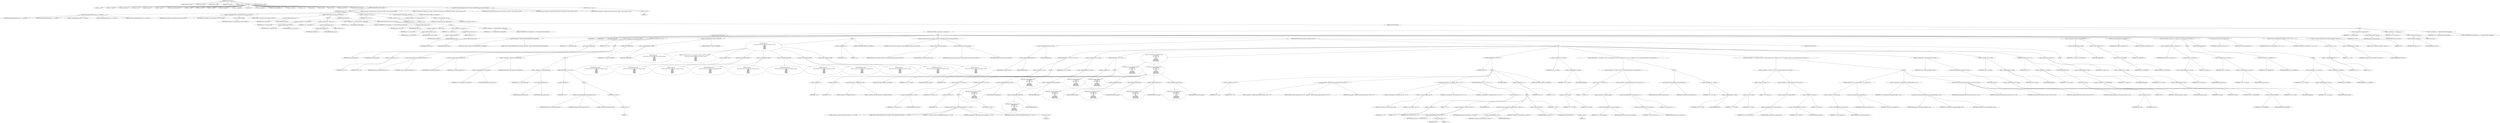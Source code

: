 digraph hostapd_notif_assoc {  
"1000123" [label = "(METHOD,hostapd_notif_assoc)" ]
"1000124" [label = "(PARAM,hostapd_data *hapd)" ]
"1000125" [label = "(PARAM,const u8 *addr)" ]
"1000126" [label = "(PARAM,const u8 *req_ies)" ]
"1000127" [label = "(PARAM,size_t req_ies_len)" ]
"1000128" [label = "(PARAM,int reassoc)" ]
"1000129" [label = "(BLOCK,,)" ]
"1000130" [label = "(LOCAL,v10: __int64)" ]
"1000131" [label = "(LOCAL,v11: const u8 *)" ]
"1000132" [label = "(LOCAL,v12: const char *)" ]
"1000133" [label = "(LOCAL,v13: size_t)" ]
"1000134" [label = "(LOCAL,v14: sta_info *)" ]
"1000135" [label = "(LOCAL,v15: sta_info *)" ]
"1000136" [label = "(LOCAL,v16: wpa_state_machine *)" ]
"1000137" [label = "(LOCAL,v17: __int64)" ]
"1000138" [label = "(LOCAL,v18: __int64)" ]
"1000139" [label = "(LOCAL,v19: __int64)" ]
"1000140" [label = "(LOCAL,v20: unsigned int)" ]
"1000141" [label = "(LOCAL,v21: unsigned int)" ]
"1000142" [label = "(LOCAL,v22: int)" ]
"1000143" [label = "(LOCAL,v23: unsigned int)" ]
"1000144" [label = "(LOCAL,v24: wpa_state_machine *)" ]
"1000145" [label = "(LOCAL,v25: wpa_event)" ]
"1000146" [label = "(LOCAL,v27: u32)" ]
"1000147" [label = "(LOCAL,v28: int)" ]
"1000148" [label = "(LOCAL,v29: u32)" ]
"1000149" [label = "(LOCAL,v30: u8 *)" ]
"1000150" [label = "(LOCAL,eid: u8 [ 1064 ])" ]
"1000151" [label = "(LOCAL,elems: ieee802_11_elems)" ]
"1000152" [label = "(CONTROL_STRUCTURE,if ( addr ),if ( addr ))" ]
"1000153" [label = "(IDENTIFIER,addr,if ( addr ))" ]
"1000154" [label = "(BLOCK,,)" ]
"1000155" [label = "(hostapd_logger,hostapd_logger(hapd, addr, 1u, 2, \"associated\"))" ]
"1000156" [label = "(IDENTIFIER,hapd,hostapd_logger(hapd, addr, 1u, 2, \"associated\"))" ]
"1000157" [label = "(IDENTIFIER,addr,hostapd_logger(hapd, addr, 1u, 2, \"associated\"))" ]
"1000158" [label = "(LITERAL,1u,hostapd_logger(hapd, addr, 1u, 2, \"associated\"))" ]
"1000159" [label = "(LITERAL,2,hostapd_logger(hapd, addr, 1u, 2, \"associated\"))" ]
"1000160" [label = "(LITERAL,\"associated\",hostapd_logger(hapd, addr, 1u, 2, \"associated\"))" ]
"1000161" [label = "(ieee802_11_parse_elems,ieee802_11_parse_elems(req_ies, req_ies_len, &elems, 0))" ]
"1000162" [label = "(IDENTIFIER,req_ies,ieee802_11_parse_elems(req_ies, req_ies_len, &elems, 0))" ]
"1000163" [label = "(IDENTIFIER,req_ies_len,ieee802_11_parse_elems(req_ies, req_ies_len, &elems, 0))" ]
"1000164" [label = "(<operator>.addressOf,&elems)" ]
"1000165" [label = "(IDENTIFIER,elems,ieee802_11_parse_elems(req_ies, req_ies_len, &elems, 0))" ]
"1000166" [label = "(LITERAL,0,ieee802_11_parse_elems(req_ies, req_ies_len, &elems, 0))" ]
"1000167" [label = "(CONTROL_STRUCTURE,if ( elems.wps_ie ),if ( elems.wps_ie ))" ]
"1000168" [label = "(<operator>.fieldAccess,elems.wps_ie)" ]
"1000169" [label = "(IDENTIFIER,elems,if ( elems.wps_ie ))" ]
"1000170" [label = "(FIELD_IDENTIFIER,wps_ie,wps_ie)" ]
"1000171" [label = "(BLOCK,,)" ]
"1000172" [label = "(<operator>.assignment,v10 = elems.wps_ie_len)" ]
"1000173" [label = "(IDENTIFIER,v10,v10 = elems.wps_ie_len)" ]
"1000174" [label = "(<operator>.fieldAccess,elems.wps_ie_len)" ]
"1000175" [label = "(IDENTIFIER,elems,v10 = elems.wps_ie_len)" ]
"1000176" [label = "(FIELD_IDENTIFIER,wps_ie_len,wps_ie_len)" ]
"1000177" [label = "(<operator>.assignment,v11 = elems.wps_ie - 2)" ]
"1000178" [label = "(IDENTIFIER,v11,v11 = elems.wps_ie - 2)" ]
"1000179" [label = "(<operator>.subtraction,elems.wps_ie - 2)" ]
"1000180" [label = "(<operator>.fieldAccess,elems.wps_ie)" ]
"1000181" [label = "(IDENTIFIER,elems,elems.wps_ie - 2)" ]
"1000182" [label = "(FIELD_IDENTIFIER,wps_ie,wps_ie)" ]
"1000183" [label = "(LITERAL,2,elems.wps_ie - 2)" ]
"1000184" [label = "(<operator>.assignment,v12 = \"STA included WPS IE in (Re)AssocReq\")" ]
"1000185" [label = "(IDENTIFIER,v12,v12 = \"STA included WPS IE in (Re)AssocReq\")" ]
"1000186" [label = "(LITERAL,\"STA included WPS IE in (Re)AssocReq\",v12 = \"STA included WPS IE in (Re)AssocReq\")" ]
"1000187" [label = "(CONTROL_STRUCTURE,else,else)" ]
"1000188" [label = "(CONTROL_STRUCTURE,if ( elems.rsn_ie ),if ( elems.rsn_ie ))" ]
"1000189" [label = "(<operator>.fieldAccess,elems.rsn_ie)" ]
"1000190" [label = "(IDENTIFIER,elems,if ( elems.rsn_ie ))" ]
"1000191" [label = "(FIELD_IDENTIFIER,rsn_ie,rsn_ie)" ]
"1000192" [label = "(BLOCK,,)" ]
"1000193" [label = "(<operator>.assignment,v10 = elems.rsn_ie_len)" ]
"1000194" [label = "(IDENTIFIER,v10,v10 = elems.rsn_ie_len)" ]
"1000195" [label = "(<operator>.fieldAccess,elems.rsn_ie_len)" ]
"1000196" [label = "(IDENTIFIER,elems,v10 = elems.rsn_ie_len)" ]
"1000197" [label = "(FIELD_IDENTIFIER,rsn_ie_len,rsn_ie_len)" ]
"1000198" [label = "(<operator>.assignment,v11 = elems.rsn_ie - 2)" ]
"1000199" [label = "(IDENTIFIER,v11,v11 = elems.rsn_ie - 2)" ]
"1000200" [label = "(<operator>.subtraction,elems.rsn_ie - 2)" ]
"1000201" [label = "(<operator>.fieldAccess,elems.rsn_ie)" ]
"1000202" [label = "(IDENTIFIER,elems,elems.rsn_ie - 2)" ]
"1000203" [label = "(FIELD_IDENTIFIER,rsn_ie,rsn_ie)" ]
"1000204" [label = "(LITERAL,2,elems.rsn_ie - 2)" ]
"1000205" [label = "(<operator>.assignment,v12 = \"STA included RSN IE in (Re)AssocReq\")" ]
"1000206" [label = "(IDENTIFIER,v12,v12 = \"STA included RSN IE in (Re)AssocReq\")" ]
"1000207" [label = "(LITERAL,\"STA included RSN IE in (Re)AssocReq\",v12 = \"STA included RSN IE in (Re)AssocReq\")" ]
"1000208" [label = "(CONTROL_STRUCTURE,else,else)" ]
"1000209" [label = "(BLOCK,,)" ]
"1000210" [label = "(CONTROL_STRUCTURE,if ( !elems.wpa_ie ),if ( !elems.wpa_ie ))" ]
"1000211" [label = "(<operator>.logicalNot,!elems.wpa_ie)" ]
"1000212" [label = "(<operator>.fieldAccess,elems.wpa_ie)" ]
"1000213" [label = "(IDENTIFIER,elems,!elems.wpa_ie)" ]
"1000214" [label = "(FIELD_IDENTIFIER,wpa_ie,wpa_ie)" ]
"1000215" [label = "(BLOCK,,)" ]
"1000216" [label = "(wpa_printf,wpa_printf(2, \"STA did not include WPS/RSN/WPA IE in (Re)AssocReq\"))" ]
"1000217" [label = "(LITERAL,2,wpa_printf(2, \"STA did not include WPS/RSN/WPA IE in (Re)AssocReq\"))" ]
"1000218" [label = "(LITERAL,\"STA did not include WPS/RSN/WPA IE in (Re)AssocReq\",wpa_printf(2, \"STA did not include WPS/RSN/WPA IE in (Re)AssocReq\"))" ]
"1000219" [label = "(IDENTIFIER,L,)" ]
"1000220" [label = "(IDENTIFIER,L,)" ]
"1000221" [label = "(JUMP_TARGET,LABEL_10)" ]
"1000222" [label = "(<operator>.assignment,v14 = ap_get_sta(hapd, addr))" ]
"1000223" [label = "(IDENTIFIER,v14,v14 = ap_get_sta(hapd, addr))" ]
"1000224" [label = "(ap_get_sta,ap_get_sta(hapd, addr))" ]
"1000225" [label = "(IDENTIFIER,hapd,ap_get_sta(hapd, addr))" ]
"1000226" [label = "(IDENTIFIER,addr,ap_get_sta(hapd, addr))" ]
"1000227" [label = "(CONTROL_STRUCTURE,if ( v14 ),if ( v14 ))" ]
"1000228" [label = "(IDENTIFIER,v14,if ( v14 ))" ]
"1000229" [label = "(BLOCK,,)" ]
"1000230" [label = "(<operator>.assignment,v15 = v14)" ]
"1000231" [label = "(IDENTIFIER,v15,v15 = v14)" ]
"1000232" [label = "(IDENTIFIER,v14,v15 = v14)" ]
"1000233" [label = "(ap_sta_no_session_timeout,ap_sta_no_session_timeout(hapd, v14))" ]
"1000234" [label = "(IDENTIFIER,hapd,ap_sta_no_session_timeout(hapd, v14))" ]
"1000235" [label = "(IDENTIFIER,v14,ap_sta_no_session_timeout(hapd, v14))" ]
"1000236" [label = "(accounting_sta_stop,accounting_sta_stop(hapd, v15))" ]
"1000237" [label = "(IDENTIFIER,hapd,accounting_sta_stop(hapd, v15))" ]
"1000238" [label = "(IDENTIFIER,v15,accounting_sta_stop(hapd, v15))" ]
"1000239" [label = "(<operator>.assignment,v15->timeout_next = STA_NULLFUNC)" ]
"1000240" [label = "(<operator>.indirectFieldAccess,v15->timeout_next)" ]
"1000241" [label = "(IDENTIFIER,v15,v15->timeout_next = STA_NULLFUNC)" ]
"1000242" [label = "(FIELD_IDENTIFIER,timeout_next,timeout_next)" ]
"1000243" [label = "(IDENTIFIER,STA_NULLFUNC,v15->timeout_next = STA_NULLFUNC)" ]
"1000244" [label = "(CONTROL_STRUCTURE,else,else)" ]
"1000245" [label = "(BLOCK,,)" ]
"1000246" [label = "(<operator>.assignment,v15 = ap_sta_add(hapd, addr))" ]
"1000247" [label = "(IDENTIFIER,v15,v15 = ap_sta_add(hapd, addr))" ]
"1000248" [label = "(ap_sta_add,ap_sta_add(hapd, addr))" ]
"1000249" [label = "(IDENTIFIER,hapd,ap_sta_add(hapd, addr))" ]
"1000250" [label = "(IDENTIFIER,addr,ap_sta_add(hapd, addr))" ]
"1000251" [label = "(CONTROL_STRUCTURE,if ( !v15 ),if ( !v15 ))" ]
"1000252" [label = "(<operator>.logicalNot,!v15)" ]
"1000253" [label = "(IDENTIFIER,v15,!v15)" ]
"1000254" [label = "(BLOCK,,)" ]
"1000255" [label = "(hostapd_drv_sta_disassoc,hostapd_drv_sta_disassoc(hapd, addr, 5))" ]
"1000256" [label = "(IDENTIFIER,hapd,hostapd_drv_sta_disassoc(hapd, addr, 5))" ]
"1000257" [label = "(IDENTIFIER,addr,hostapd_drv_sta_disassoc(hapd, addr, 5))" ]
"1000258" [label = "(LITERAL,5,hostapd_drv_sta_disassoc(hapd, addr, 5))" ]
"1000259" [label = "(RETURN,return -1;,return -1;)" ]
"1000260" [label = "(<operator>.minus,-1)" ]
"1000261" [label = "(LITERAL,1,-1)" ]
"1000262" [label = "(<operators>.assignmentAnd,v15->flags &= 0xFFFECFFF)" ]
"1000263" [label = "(<operator>.indirectFieldAccess,v15->flags)" ]
"1000264" [label = "(IDENTIFIER,v15,v15->flags &= 0xFFFECFFF)" ]
"1000265" [label = "(FIELD_IDENTIFIER,flags,flags)" ]
"1000266" [label = "(LITERAL,0xFFFECFFF,v15->flags &= 0xFFFECFFF)" ]
"1000267" [label = "(BLOCK,,)" ]
"1000268" [label = "(wpa_printf,wpa_printf(\n            3,\n            \"STA %02x:%02x:%02x:%02x:%02x:%02x not allowed to connect\",\n            *addr,\n            addr[1],\n            addr[2],\n            addr[3],\n            addr[4],\n            addr[5]))" ]
"1000269" [label = "(LITERAL,3,wpa_printf(\n            3,\n            \"STA %02x:%02x:%02x:%02x:%02x:%02x not allowed to connect\",\n            *addr,\n            addr[1],\n            addr[2],\n            addr[3],\n            addr[4],\n            addr[5]))" ]
"1000270" [label = "(LITERAL,\"STA %02x:%02x:%02x:%02x:%02x:%02x not allowed to connect\",wpa_printf(\n            3,\n            \"STA %02x:%02x:%02x:%02x:%02x:%02x not allowed to connect\",\n            *addr,\n            addr[1],\n            addr[2],\n            addr[3],\n            addr[4],\n            addr[5]))" ]
"1000271" [label = "(<operator>.indirection,*addr)" ]
"1000272" [label = "(IDENTIFIER,addr,wpa_printf(\n            3,\n            \"STA %02x:%02x:%02x:%02x:%02x:%02x not allowed to connect\",\n            *addr,\n            addr[1],\n            addr[2],\n            addr[3],\n            addr[4],\n            addr[5]))" ]
"1000273" [label = "(<operator>.indirectIndexAccess,addr[1])" ]
"1000274" [label = "(IDENTIFIER,addr,wpa_printf(\n            3,\n            \"STA %02x:%02x:%02x:%02x:%02x:%02x not allowed to connect\",\n            *addr,\n            addr[1],\n            addr[2],\n            addr[3],\n            addr[4],\n            addr[5]))" ]
"1000275" [label = "(LITERAL,1,wpa_printf(\n            3,\n            \"STA %02x:%02x:%02x:%02x:%02x:%02x not allowed to connect\",\n            *addr,\n            addr[1],\n            addr[2],\n            addr[3],\n            addr[4],\n            addr[5]))" ]
"1000276" [label = "(<operator>.indirectIndexAccess,addr[2])" ]
"1000277" [label = "(IDENTIFIER,addr,wpa_printf(\n            3,\n            \"STA %02x:%02x:%02x:%02x:%02x:%02x not allowed to connect\",\n            *addr,\n            addr[1],\n            addr[2],\n            addr[3],\n            addr[4],\n            addr[5]))" ]
"1000278" [label = "(LITERAL,2,wpa_printf(\n            3,\n            \"STA %02x:%02x:%02x:%02x:%02x:%02x not allowed to connect\",\n            *addr,\n            addr[1],\n            addr[2],\n            addr[3],\n            addr[4],\n            addr[5]))" ]
"1000279" [label = "(<operator>.indirectIndexAccess,addr[3])" ]
"1000280" [label = "(IDENTIFIER,addr,wpa_printf(\n            3,\n            \"STA %02x:%02x:%02x:%02x:%02x:%02x not allowed to connect\",\n            *addr,\n            addr[1],\n            addr[2],\n            addr[3],\n            addr[4],\n            addr[5]))" ]
"1000281" [label = "(LITERAL,3,wpa_printf(\n            3,\n            \"STA %02x:%02x:%02x:%02x:%02x:%02x not allowed to connect\",\n            *addr,\n            addr[1],\n            addr[2],\n            addr[3],\n            addr[4],\n            addr[5]))" ]
"1000282" [label = "(<operator>.indirectIndexAccess,addr[4])" ]
"1000283" [label = "(IDENTIFIER,addr,wpa_printf(\n            3,\n            \"STA %02x:%02x:%02x:%02x:%02x:%02x not allowed to connect\",\n            *addr,\n            addr[1],\n            addr[2],\n            addr[3],\n            addr[4],\n            addr[5]))" ]
"1000284" [label = "(LITERAL,4,wpa_printf(\n            3,\n            \"STA %02x:%02x:%02x:%02x:%02x:%02x not allowed to connect\",\n            *addr,\n            addr[1],\n            addr[2],\n            addr[3],\n            addr[4],\n            addr[5]))" ]
"1000285" [label = "(<operator>.indirectIndexAccess,addr[5])" ]
"1000286" [label = "(IDENTIFIER,addr,wpa_printf(\n            3,\n            \"STA %02x:%02x:%02x:%02x:%02x:%02x not allowed to connect\",\n            *addr,\n            addr[1],\n            addr[2],\n            addr[3],\n            addr[4],\n            addr[5]))" ]
"1000287" [label = "(LITERAL,5,wpa_printf(\n            3,\n            \"STA %02x:%02x:%02x:%02x:%02x:%02x not allowed to connect\",\n            *addr,\n            addr[1],\n            addr[2],\n            addr[3],\n            addr[4],\n            addr[5]))" ]
"1000288" [label = "(<operator>.assignment,v22 = 1)" ]
"1000289" [label = "(IDENTIFIER,v22,v22 = 1)" ]
"1000290" [label = "(LITERAL,1,v22 = 1)" ]
"1000291" [label = "(CONTROL_STRUCTURE,goto LABEL_33;,goto LABEL_33;)" ]
"1000292" [label = "(ap_copy_sta_supp_op_classes,ap_copy_sta_supp_op_classes(v15, elems.supp_op_classes, elems.supp_op_classes_len))" ]
"1000293" [label = "(IDENTIFIER,v15,ap_copy_sta_supp_op_classes(v15, elems.supp_op_classes, elems.supp_op_classes_len))" ]
"1000294" [label = "(<operator>.fieldAccess,elems.supp_op_classes)" ]
"1000295" [label = "(IDENTIFIER,elems,ap_copy_sta_supp_op_classes(v15, elems.supp_op_classes, elems.supp_op_classes_len))" ]
"1000296" [label = "(FIELD_IDENTIFIER,supp_op_classes,supp_op_classes)" ]
"1000297" [label = "(<operator>.fieldAccess,elems.supp_op_classes_len)" ]
"1000298" [label = "(IDENTIFIER,elems,ap_copy_sta_supp_op_classes(v15, elems.supp_op_classes, elems.supp_op_classes_len))" ]
"1000299" [label = "(FIELD_IDENTIFIER,supp_op_classes_len,supp_op_classes_len)" ]
"1000300" [label = "(CONTROL_STRUCTURE,if ( hapd->conf->wpa ),if ( hapd->conf->wpa ))" ]
"1000301" [label = "(<operator>.indirectFieldAccess,hapd->conf->wpa)" ]
"1000302" [label = "(<operator>.indirectFieldAccess,hapd->conf)" ]
"1000303" [label = "(IDENTIFIER,hapd,if ( hapd->conf->wpa ))" ]
"1000304" [label = "(FIELD_IDENTIFIER,conf,conf)" ]
"1000305" [label = "(FIELD_IDENTIFIER,wpa,wpa)" ]
"1000306" [label = "(BLOCK,,)" ]
"1000307" [label = "(CONTROL_STRUCTURE,if ( !v11 || !v13 ),if ( !v11 || !v13 ))" ]
"1000308" [label = "(<operator>.logicalOr,!v11 || !v13)" ]
"1000309" [label = "(<operator>.logicalNot,!v11)" ]
"1000310" [label = "(IDENTIFIER,v11,!v11)" ]
"1000311" [label = "(<operator>.logicalNot,!v13)" ]
"1000312" [label = "(IDENTIFIER,v13,!v13)" ]
"1000313" [label = "(BLOCK,,)" ]
"1000314" [label = "(wpa_printf,wpa_printf(2, \"No WPA/RSN IE from STA\"))" ]
"1000315" [label = "(LITERAL,2,wpa_printf(2, \"No WPA/RSN IE from STA\"))" ]
"1000316" [label = "(LITERAL,\"No WPA/RSN IE from STA\",wpa_printf(2, \"No WPA/RSN IE from STA\"))" ]
"1000317" [label = "(CONTROL_STRUCTURE,goto LABEL_31;,goto LABEL_31;)" ]
"1000318" [label = "(<operator>.assignment,v16 = v15->wpa_sm)" ]
"1000319" [label = "(IDENTIFIER,v16,v16 = v15->wpa_sm)" ]
"1000320" [label = "(<operator>.indirectFieldAccess,v15->wpa_sm)" ]
"1000321" [label = "(IDENTIFIER,v15,v16 = v15->wpa_sm)" ]
"1000322" [label = "(FIELD_IDENTIFIER,wpa_sm,wpa_sm)" ]
"1000323" [label = "(CONTROL_STRUCTURE,if ( !v16 ),if ( !v16 ))" ]
"1000324" [label = "(<operator>.logicalNot,!v16)" ]
"1000325" [label = "(IDENTIFIER,v16,!v16)" ]
"1000326" [label = "(BLOCK,,)" ]
"1000327" [label = "(<operator>.assignment,v15->wpa_sm = v16)" ]
"1000328" [label = "(<operator>.indirectFieldAccess,v15->wpa_sm)" ]
"1000329" [label = "(IDENTIFIER,v15,v15->wpa_sm = v16)" ]
"1000330" [label = "(FIELD_IDENTIFIER,wpa_sm,wpa_sm)" ]
"1000331" [label = "(IDENTIFIER,v16,v15->wpa_sm = v16)" ]
"1000332" [label = "(CONTROL_STRUCTURE,if ( !v16 ),if ( !v16 ))" ]
"1000333" [label = "(<operator>.logicalNot,!v16)" ]
"1000334" [label = "(IDENTIFIER,v16,!v16)" ]
"1000335" [label = "(BLOCK,,)" ]
"1000336" [label = "(wpa_printf,wpa_printf(5, \"Failed to initialize WPA state machine\", v17, v18, v19))" ]
"1000337" [label = "(LITERAL,5,wpa_printf(5, \"Failed to initialize WPA state machine\", v17, v18, v19))" ]
"1000338" [label = "(LITERAL,\"Failed to initialize WPA state machine\",wpa_printf(5, \"Failed to initialize WPA state machine\", v17, v18, v19))" ]
"1000339" [label = "(IDENTIFIER,v17,wpa_printf(5, \"Failed to initialize WPA state machine\", v17, v18, v19))" ]
"1000340" [label = "(IDENTIFIER,v18,wpa_printf(5, \"Failed to initialize WPA state machine\", v17, v18, v19))" ]
"1000341" [label = "(IDENTIFIER,v19,wpa_printf(5, \"Failed to initialize WPA state machine\", v17, v18, v19))" ]
"1000342" [label = "(RETURN,return -1;,return -1;)" ]
"1000343" [label = "(<operator>.minus,-1)" ]
"1000344" [label = "(LITERAL,1,-1)" ]
"1000345" [label = "(<operator>.assignment,v20 = wpa_validate_wpa_ie(\n                  hapd->wpa_auth,\n                  v16,\n                  hapd->iface->freq,\n                  v11,\n                  v13,\n                  elems.mdie,\n                  elems.mdie_len,\n                  elems.owe_dh,\n                  elems.owe_dh_len))" ]
"1000346" [label = "(IDENTIFIER,v20,v20 = wpa_validate_wpa_ie(\n                  hapd->wpa_auth,\n                  v16,\n                  hapd->iface->freq,\n                  v11,\n                  v13,\n                  elems.mdie,\n                  elems.mdie_len,\n                  elems.owe_dh,\n                  elems.owe_dh_len))" ]
"1000347" [label = "(wpa_validate_wpa_ie,wpa_validate_wpa_ie(\n                  hapd->wpa_auth,\n                  v16,\n                  hapd->iface->freq,\n                  v11,\n                  v13,\n                  elems.mdie,\n                  elems.mdie_len,\n                  elems.owe_dh,\n                  elems.owe_dh_len))" ]
"1000348" [label = "(<operator>.indirectFieldAccess,hapd->wpa_auth)" ]
"1000349" [label = "(IDENTIFIER,hapd,wpa_validate_wpa_ie(\n                  hapd->wpa_auth,\n                  v16,\n                  hapd->iface->freq,\n                  v11,\n                  v13,\n                  elems.mdie,\n                  elems.mdie_len,\n                  elems.owe_dh,\n                  elems.owe_dh_len))" ]
"1000350" [label = "(FIELD_IDENTIFIER,wpa_auth,wpa_auth)" ]
"1000351" [label = "(IDENTIFIER,v16,wpa_validate_wpa_ie(\n                  hapd->wpa_auth,\n                  v16,\n                  hapd->iface->freq,\n                  v11,\n                  v13,\n                  elems.mdie,\n                  elems.mdie_len,\n                  elems.owe_dh,\n                  elems.owe_dh_len))" ]
"1000352" [label = "(<operator>.indirectFieldAccess,hapd->iface->freq)" ]
"1000353" [label = "(<operator>.indirectFieldAccess,hapd->iface)" ]
"1000354" [label = "(IDENTIFIER,hapd,wpa_validate_wpa_ie(\n                  hapd->wpa_auth,\n                  v16,\n                  hapd->iface->freq,\n                  v11,\n                  v13,\n                  elems.mdie,\n                  elems.mdie_len,\n                  elems.owe_dh,\n                  elems.owe_dh_len))" ]
"1000355" [label = "(FIELD_IDENTIFIER,iface,iface)" ]
"1000356" [label = "(FIELD_IDENTIFIER,freq,freq)" ]
"1000357" [label = "(IDENTIFIER,v11,wpa_validate_wpa_ie(\n                  hapd->wpa_auth,\n                  v16,\n                  hapd->iface->freq,\n                  v11,\n                  v13,\n                  elems.mdie,\n                  elems.mdie_len,\n                  elems.owe_dh,\n                  elems.owe_dh_len))" ]
"1000358" [label = "(IDENTIFIER,v13,wpa_validate_wpa_ie(\n                  hapd->wpa_auth,\n                  v16,\n                  hapd->iface->freq,\n                  v11,\n                  v13,\n                  elems.mdie,\n                  elems.mdie_len,\n                  elems.owe_dh,\n                  elems.owe_dh_len))" ]
"1000359" [label = "(<operator>.fieldAccess,elems.mdie)" ]
"1000360" [label = "(IDENTIFIER,elems,wpa_validate_wpa_ie(\n                  hapd->wpa_auth,\n                  v16,\n                  hapd->iface->freq,\n                  v11,\n                  v13,\n                  elems.mdie,\n                  elems.mdie_len,\n                  elems.owe_dh,\n                  elems.owe_dh_len))" ]
"1000361" [label = "(FIELD_IDENTIFIER,mdie,mdie)" ]
"1000362" [label = "(<operator>.fieldAccess,elems.mdie_len)" ]
"1000363" [label = "(IDENTIFIER,elems,wpa_validate_wpa_ie(\n                  hapd->wpa_auth,\n                  v16,\n                  hapd->iface->freq,\n                  v11,\n                  v13,\n                  elems.mdie,\n                  elems.mdie_len,\n                  elems.owe_dh,\n                  elems.owe_dh_len))" ]
"1000364" [label = "(FIELD_IDENTIFIER,mdie_len,mdie_len)" ]
"1000365" [label = "(<operator>.fieldAccess,elems.owe_dh)" ]
"1000366" [label = "(IDENTIFIER,elems,wpa_validate_wpa_ie(\n                  hapd->wpa_auth,\n                  v16,\n                  hapd->iface->freq,\n                  v11,\n                  v13,\n                  elems.mdie,\n                  elems.mdie_len,\n                  elems.owe_dh,\n                  elems.owe_dh_len))" ]
"1000367" [label = "(FIELD_IDENTIFIER,owe_dh,owe_dh)" ]
"1000368" [label = "(<operator>.fieldAccess,elems.owe_dh_len)" ]
"1000369" [label = "(IDENTIFIER,elems,wpa_validate_wpa_ie(\n                  hapd->wpa_auth,\n                  v16,\n                  hapd->iface->freq,\n                  v11,\n                  v13,\n                  elems.mdie,\n                  elems.mdie_len,\n                  elems.owe_dh,\n                  elems.owe_dh_len))" ]
"1000370" [label = "(FIELD_IDENTIFIER,owe_dh_len,owe_dh_len)" ]
"1000371" [label = "(CONTROL_STRUCTURE,if ( v20 ),if ( v20 ))" ]
"1000372" [label = "(IDENTIFIER,v20,if ( v20 ))" ]
"1000373" [label = "(BLOCK,,)" ]
"1000374" [label = "(<operator>.assignment,v21 = v20)" ]
"1000375" [label = "(IDENTIFIER,v21,v21 = v20)" ]
"1000376" [label = "(IDENTIFIER,v20,v21 = v20)" ]
"1000377" [label = "(wpa_printf,wpa_printf(2, \"WPA/RSN information element rejected? (res %u)\", v20))" ]
"1000378" [label = "(LITERAL,2,wpa_printf(2, \"WPA/RSN information element rejected? (res %u)\", v20))" ]
"1000379" [label = "(LITERAL,\"WPA/RSN information element rejected? (res %u)\",wpa_printf(2, \"WPA/RSN information element rejected? (res %u)\", v20))" ]
"1000380" [label = "(IDENTIFIER,v20,wpa_printf(2, \"WPA/RSN information element rejected? (res %u)\", v20))" ]
"1000381" [label = "(wpa_hexdump,wpa_hexdump(2, (const unsigned __int8 *)\"IE\", v11, v13))" ]
"1000382" [label = "(LITERAL,2,wpa_hexdump(2, (const unsigned __int8 *)\"IE\", v11, v13))" ]
"1000383" [label = "(<operator>.cast,(const unsigned __int8 *)\"IE\")" ]
"1000384" [label = "(UNKNOWN,const unsigned __int8 *,const unsigned __int8 *)" ]
"1000385" [label = "(LITERAL,\"IE\",(const unsigned __int8 *)\"IE\")" ]
"1000386" [label = "(IDENTIFIER,v11,wpa_hexdump(2, (const unsigned __int8 *)\"IE\", v11, v13))" ]
"1000387" [label = "(IDENTIFIER,v13,wpa_hexdump(2, (const unsigned __int8 *)\"IE\", v11, v13))" ]
"1000388" [label = "(CONTROL_STRUCTURE,if ( v21 - 2 < 7 ),if ( v21 - 2 < 7 ))" ]
"1000389" [label = "(<operator>.lessThan,v21 - 2 < 7)" ]
"1000390" [label = "(<operator>.subtraction,v21 - 2)" ]
"1000391" [label = "(IDENTIFIER,v21,v21 - 2)" ]
"1000392" [label = "(LITERAL,2,v21 - 2)" ]
"1000393" [label = "(LITERAL,7,v21 - 2 < 7)" ]
"1000394" [label = "(BLOCK,,)" ]
"1000395" [label = "(<operator>.assignment,v22 = dword_474790[v21 - 2])" ]
"1000396" [label = "(IDENTIFIER,v22,v22 = dword_474790[v21 - 2])" ]
"1000397" [label = "(<operator>.indirectIndexAccess,dword_474790[v21 - 2])" ]
"1000398" [label = "(IDENTIFIER,dword_474790,v22 = dword_474790[v21 - 2])" ]
"1000399" [label = "(<operator>.subtraction,v21 - 2)" ]
"1000400" [label = "(IDENTIFIER,v21,v21 - 2)" ]
"1000401" [label = "(LITERAL,2,v21 - 2)" ]
"1000402" [label = "(JUMP_TARGET,LABEL_33)" ]
"1000403" [label = "(hostapd_drv_sta_disassoc,hostapd_drv_sta_disassoc(hapd, v15->addr, v22))" ]
"1000404" [label = "(IDENTIFIER,hapd,hostapd_drv_sta_disassoc(hapd, v15->addr, v22))" ]
"1000405" [label = "(<operator>.indirectFieldAccess,v15->addr)" ]
"1000406" [label = "(IDENTIFIER,v15,hostapd_drv_sta_disassoc(hapd, v15->addr, v22))" ]
"1000407" [label = "(FIELD_IDENTIFIER,addr,addr)" ]
"1000408" [label = "(IDENTIFIER,v22,hostapd_drv_sta_disassoc(hapd, v15->addr, v22))" ]
"1000409" [label = "(ap_free_sta,ap_free_sta(hapd, v15))" ]
"1000410" [label = "(IDENTIFIER,hapd,ap_free_sta(hapd, v15))" ]
"1000411" [label = "(IDENTIFIER,v15,ap_free_sta(hapd, v15))" ]
"1000412" [label = "(RETURN,return -1;,return -1;)" ]
"1000413" [label = "(<operator>.minus,-1)" ]
"1000414" [label = "(LITERAL,1,-1)" ]
"1000415" [label = "(JUMP_TARGET,LABEL_31)" ]
"1000416" [label = "(<operator>.assignment,v22 = 13)" ]
"1000417" [label = "(IDENTIFIER,v22,v22 = 13)" ]
"1000418" [label = "(LITERAL,13,v22 = 13)" ]
"1000419" [label = "(CONTROL_STRUCTURE,goto LABEL_33;,goto LABEL_33;)" ]
"1000420" [label = "(<operator>.assignment,v27 = v15->flags)" ]
"1000421" [label = "(IDENTIFIER,v27,v27 = v15->flags)" ]
"1000422" [label = "(<operator>.indirectFieldAccess,v15->flags)" ]
"1000423" [label = "(IDENTIFIER,v15,v27 = v15->flags)" ]
"1000424" [label = "(FIELD_IDENTIFIER,flags,flags)" ]
"1000425" [label = "(CONTROL_STRUCTURE,if ( (~v27 & 0x402) == 0 && !v15->sa_query_timed_out && v15->sa_query_count >= 1 ),if ( (~v27 & 0x402) == 0 && !v15->sa_query_timed_out && v15->sa_query_count >= 1 ))" ]
"1000426" [label = "(<operator>.logicalAnd,(~v27 & 0x402) == 0 && !v15->sa_query_timed_out && v15->sa_query_count >= 1)" ]
"1000427" [label = "(<operator>.equals,(~v27 & 0x402) == 0)" ]
"1000428" [label = "(<operator>.and,~v27 & 0x402)" ]
"1000429" [label = "(IDENTIFIER,~v27,~v27 & 0x402)" ]
"1000430" [label = "(LITERAL,0x402,~v27 & 0x402)" ]
"1000431" [label = "(LITERAL,0,(~v27 & 0x402) == 0)" ]
"1000432" [label = "(<operator>.logicalAnd,!v15->sa_query_timed_out && v15->sa_query_count >= 1)" ]
"1000433" [label = "(<operator>.logicalNot,!v15->sa_query_timed_out)" ]
"1000434" [label = "(<operator>.indirectFieldAccess,v15->sa_query_timed_out)" ]
"1000435" [label = "(IDENTIFIER,v15,!v15->sa_query_timed_out)" ]
"1000436" [label = "(FIELD_IDENTIFIER,sa_query_timed_out,sa_query_timed_out)" ]
"1000437" [label = "(<operator>.greaterEqualsThan,v15->sa_query_count >= 1)" ]
"1000438" [label = "(<operator>.indirectFieldAccess,v15->sa_query_count)" ]
"1000439" [label = "(IDENTIFIER,v15,v15->sa_query_count >= 1)" ]
"1000440" [label = "(FIELD_IDENTIFIER,sa_query_count,sa_query_count)" ]
"1000441" [label = "(LITERAL,1,v15->sa_query_count >= 1)" ]
"1000442" [label = "(BLOCK,,)" ]
"1000443" [label = "(ap_check_sa_query_timeout,ap_check_sa_query_timeout(hapd, v15))" ]
"1000444" [label = "(IDENTIFIER,hapd,ap_check_sa_query_timeout(hapd, v15))" ]
"1000445" [label = "(IDENTIFIER,v15,ap_check_sa_query_timeout(hapd, v15))" ]
"1000446" [label = "(<operator>.assignment,v27 = v15->flags)" ]
"1000447" [label = "(IDENTIFIER,v27,v27 = v15->flags)" ]
"1000448" [label = "(<operator>.indirectFieldAccess,v15->flags)" ]
"1000449" [label = "(IDENTIFIER,v15,v27 = v15->flags)" ]
"1000450" [label = "(FIELD_IDENTIFIER,flags,flags)" ]
"1000451" [label = "(CONTROL_STRUCTURE,if ( (~v27 & 0x402) == 0 && !v15->sa_query_timed_out && v15->auth_alg != 2 ),if ( (~v27 & 0x402) == 0 && !v15->sa_query_timed_out && v15->auth_alg != 2 ))" ]
"1000452" [label = "(<operator>.logicalAnd,(~v27 & 0x402) == 0 && !v15->sa_query_timed_out && v15->auth_alg != 2)" ]
"1000453" [label = "(<operator>.equals,(~v27 & 0x402) == 0)" ]
"1000454" [label = "(<operator>.and,~v27 & 0x402)" ]
"1000455" [label = "(IDENTIFIER,~v27,~v27 & 0x402)" ]
"1000456" [label = "(LITERAL,0x402,~v27 & 0x402)" ]
"1000457" [label = "(LITERAL,0,(~v27 & 0x402) == 0)" ]
"1000458" [label = "(<operator>.logicalAnd,!v15->sa_query_timed_out && v15->auth_alg != 2)" ]
"1000459" [label = "(<operator>.logicalNot,!v15->sa_query_timed_out)" ]
"1000460" [label = "(<operator>.indirectFieldAccess,v15->sa_query_timed_out)" ]
"1000461" [label = "(IDENTIFIER,v15,!v15->sa_query_timed_out)" ]
"1000462" [label = "(FIELD_IDENTIFIER,sa_query_timed_out,sa_query_timed_out)" ]
"1000463" [label = "(<operator>.notEquals,v15->auth_alg != 2)" ]
"1000464" [label = "(<operator>.indirectFieldAccess,v15->auth_alg)" ]
"1000465" [label = "(IDENTIFIER,v15,v15->auth_alg != 2)" ]
"1000466" [label = "(FIELD_IDENTIFIER,auth_alg,auth_alg)" ]
"1000467" [label = "(LITERAL,2,v15->auth_alg != 2)" ]
"1000468" [label = "(BLOCK,,)" ]
"1000469" [label = "(CONTROL_STRUCTURE,if ( !v15->sa_query_count ),if ( !v15->sa_query_count ))" ]
"1000470" [label = "(<operator>.logicalNot,!v15->sa_query_count)" ]
"1000471" [label = "(<operator>.indirectFieldAccess,v15->sa_query_count)" ]
"1000472" [label = "(IDENTIFIER,v15,!v15->sa_query_count)" ]
"1000473" [label = "(FIELD_IDENTIFIER,sa_query_count,sa_query_count)" ]
"1000474" [label = "(ap_sta_start_sa_query,ap_sta_start_sa_query(hapd, v15))" ]
"1000475" [label = "(IDENTIFIER,hapd,ap_sta_start_sa_query(hapd, v15))" ]
"1000476" [label = "(IDENTIFIER,v15,ap_sta_start_sa_query(hapd, v15))" ]
"1000477" [label = "(<operator>.assignment,v30 = hostapd_eid_assoc_comeback_time(hapd, v15, eid))" ]
"1000478" [label = "(IDENTIFIER,v30,v30 = hostapd_eid_assoc_comeback_time(hapd, v15, eid))" ]
"1000479" [label = "(hostapd_eid_assoc_comeback_time,hostapd_eid_assoc_comeback_time(hapd, v15, eid))" ]
"1000480" [label = "(IDENTIFIER,hapd,hostapd_eid_assoc_comeback_time(hapd, v15, eid))" ]
"1000481" [label = "(IDENTIFIER,v15,hostapd_eid_assoc_comeback_time(hapd, v15, eid))" ]
"1000482" [label = "(IDENTIFIER,eid,hostapd_eid_assoc_comeback_time(hapd, v15, eid))" ]
"1000483" [label = "(hostapd_sta_assoc,hostapd_sta_assoc(hapd, addr, reassoc, 0x1Eu, eid, v30 - eid))" ]
"1000484" [label = "(IDENTIFIER,hapd,hostapd_sta_assoc(hapd, addr, reassoc, 0x1Eu, eid, v30 - eid))" ]
"1000485" [label = "(IDENTIFIER,addr,hostapd_sta_assoc(hapd, addr, reassoc, 0x1Eu, eid, v30 - eid))" ]
"1000486" [label = "(IDENTIFIER,reassoc,hostapd_sta_assoc(hapd, addr, reassoc, 0x1Eu, eid, v30 - eid))" ]
"1000487" [label = "(LITERAL,0x1Eu,hostapd_sta_assoc(hapd, addr, reassoc, 0x1Eu, eid, v30 - eid))" ]
"1000488" [label = "(IDENTIFIER,eid,hostapd_sta_assoc(hapd, addr, reassoc, 0x1Eu, eid, v30 - eid))" ]
"1000489" [label = "(<operator>.subtraction,v30 - eid)" ]
"1000490" [label = "(IDENTIFIER,v30,v30 - eid)" ]
"1000491" [label = "(IDENTIFIER,eid,v30 - eid)" ]
"1000492" [label = "(RETURN,return 0;,return 0;)" ]
"1000493" [label = "(LITERAL,0,return 0;)" ]
"1000494" [label = "(<operator>.assignment,v28 = wpa_auth_uses_mfp(v15->wpa_sm))" ]
"1000495" [label = "(IDENTIFIER,v28,v28 = wpa_auth_uses_mfp(v15->wpa_sm))" ]
"1000496" [label = "(wpa_auth_uses_mfp,wpa_auth_uses_mfp(v15->wpa_sm))" ]
"1000497" [label = "(<operator>.indirectFieldAccess,v15->wpa_sm)" ]
"1000498" [label = "(IDENTIFIER,v15,wpa_auth_uses_mfp(v15->wpa_sm))" ]
"1000499" [label = "(FIELD_IDENTIFIER,wpa_sm,wpa_sm)" ]
"1000500" [label = "(<operator>.assignment,v29 = v15->flags)" ]
"1000501" [label = "(IDENTIFIER,v29,v29 = v15->flags)" ]
"1000502" [label = "(<operator>.indirectFieldAccess,v15->flags)" ]
"1000503" [label = "(IDENTIFIER,v15,v29 = v15->flags)" ]
"1000504" [label = "(FIELD_IDENTIFIER,flags,flags)" ]
"1000505" [label = "(CONTROL_STRUCTURE,if ( v28 ),if ( v28 ))" ]
"1000506" [label = "(IDENTIFIER,v28,if ( v28 ))" ]
"1000507" [label = "(<operator>.assignment,v23 = v29 | 0x400)" ]
"1000508" [label = "(IDENTIFIER,v23,v23 = v29 | 0x400)" ]
"1000509" [label = "(<operator>.or,v29 | 0x400)" ]
"1000510" [label = "(IDENTIFIER,v29,v29 | 0x400)" ]
"1000511" [label = "(LITERAL,0x400,v29 | 0x400)" ]
"1000512" [label = "(CONTROL_STRUCTURE,else,else)" ]
"1000513" [label = "(<operator>.assignment,v23 = v29 & 0xFFFFFBFF)" ]
"1000514" [label = "(IDENTIFIER,v23,v23 = v29 & 0xFFFFFBFF)" ]
"1000515" [label = "(<operator>.and,v29 & 0xFFFFFBFF)" ]
"1000516" [label = "(IDENTIFIER,v29,v29 & 0xFFFFFBFF)" ]
"1000517" [label = "(LITERAL,0xFFFFFBFF,v29 & 0xFFFFFBFF)" ]
"1000518" [label = "(<operator>.assignment,v15->flags = v23)" ]
"1000519" [label = "(<operator>.indirectFieldAccess,v15->flags)" ]
"1000520" [label = "(IDENTIFIER,v15,v15->flags = v23)" ]
"1000521" [label = "(FIELD_IDENTIFIER,flags,flags)" ]
"1000522" [label = "(IDENTIFIER,v23,v15->flags = v23)" ]
"1000523" [label = "(CONTROL_STRUCTURE,else,else)" ]
"1000524" [label = "(BLOCK,,)" ]
"1000525" [label = "(<operator>.assignment,v23 = v15->flags)" ]
"1000526" [label = "(IDENTIFIER,v23,v23 = v15->flags)" ]
"1000527" [label = "(<operator>.indirectFieldAccess,v15->flags)" ]
"1000528" [label = "(IDENTIFIER,v15,v23 = v15->flags)" ]
"1000529" [label = "(FIELD_IDENTIFIER,flags,flags)" ]
"1000530" [label = "(<operator>.assignment,v15->flags = v23 & 0xFFF7FFFF | 3)" ]
"1000531" [label = "(<operator>.indirectFieldAccess,v15->flags)" ]
"1000532" [label = "(IDENTIFIER,v15,v15->flags = v23 & 0xFFF7FFFF | 3)" ]
"1000533" [label = "(FIELD_IDENTIFIER,flags,flags)" ]
"1000534" [label = "(<operator>.or,v23 & 0xFFF7FFFF | 3)" ]
"1000535" [label = "(<operator>.and,v23 & 0xFFF7FFFF)" ]
"1000536" [label = "(IDENTIFIER,v23,v23 & 0xFFF7FFFF)" ]
"1000537" [label = "(LITERAL,0xFFF7FFFF,v23 & 0xFFF7FFFF)" ]
"1000538" [label = "(LITERAL,3,v23 & 0xFFF7FFFF | 3)" ]
"1000539" [label = "(hostapd_set_sta_flags,hostapd_set_sta_flags(hapd, v15))" ]
"1000540" [label = "(IDENTIFIER,hapd,hostapd_set_sta_flags(hapd, v15))" ]
"1000541" [label = "(IDENTIFIER,v15,hostapd_set_sta_flags(hapd, v15))" ]
"1000542" [label = "(CONTROL_STRUCTURE,if ( reassoc && v15->auth_alg == 2 ),if ( reassoc && v15->auth_alg == 2 ))" ]
"1000543" [label = "(<operator>.logicalAnd,reassoc && v15->auth_alg == 2)" ]
"1000544" [label = "(IDENTIFIER,reassoc,reassoc && v15->auth_alg == 2)" ]
"1000545" [label = "(<operator>.equals,v15->auth_alg == 2)" ]
"1000546" [label = "(<operator>.indirectFieldAccess,v15->auth_alg)" ]
"1000547" [label = "(IDENTIFIER,v15,v15->auth_alg == 2)" ]
"1000548" [label = "(FIELD_IDENTIFIER,auth_alg,auth_alg)" ]
"1000549" [label = "(LITERAL,2,v15->auth_alg == 2)" ]
"1000550" [label = "(BLOCK,,)" ]
"1000551" [label = "(<operator>.assignment,v24 = v15->wpa_sm)" ]
"1000552" [label = "(IDENTIFIER,v24,v24 = v15->wpa_sm)" ]
"1000553" [label = "(<operator>.indirectFieldAccess,v15->wpa_sm)" ]
"1000554" [label = "(IDENTIFIER,v15,v24 = v15->wpa_sm)" ]
"1000555" [label = "(FIELD_IDENTIFIER,wpa_sm,wpa_sm)" ]
"1000556" [label = "(<operator>.assignment,v25 = WPA_ASSOC_FT)" ]
"1000557" [label = "(IDENTIFIER,v25,v25 = WPA_ASSOC_FT)" ]
"1000558" [label = "(IDENTIFIER,WPA_ASSOC_FT,v25 = WPA_ASSOC_FT)" ]
"1000559" [label = "(CONTROL_STRUCTURE,else,else)" ]
"1000560" [label = "(BLOCK,,)" ]
"1000561" [label = "(<operator>.assignment,v24 = v15->wpa_sm)" ]
"1000562" [label = "(IDENTIFIER,v24,v24 = v15->wpa_sm)" ]
"1000563" [label = "(<operator>.indirectFieldAccess,v15->wpa_sm)" ]
"1000564" [label = "(IDENTIFIER,v15,v24 = v15->wpa_sm)" ]
"1000565" [label = "(FIELD_IDENTIFIER,wpa_sm,wpa_sm)" ]
"1000566" [label = "(<operator>.assignment,v25 = WPA_ASSOC)" ]
"1000567" [label = "(IDENTIFIER,v25,v25 = WPA_ASSOC)" ]
"1000568" [label = "(IDENTIFIER,WPA_ASSOC,v25 = WPA_ASSOC)" ]
"1000569" [label = "(wpa_auth_sm_event,wpa_auth_sm_event(v24, v25))" ]
"1000570" [label = "(IDENTIFIER,v24,wpa_auth_sm_event(v24, v25))" ]
"1000571" [label = "(IDENTIFIER,v25,wpa_auth_sm_event(v24, v25))" ]
"1000572" [label = "(hostapd_new_assoc_sta,hostapd_new_assoc_sta(hapd, v15, (v23 >> 1) & 1))" ]
"1000573" [label = "(IDENTIFIER,hapd,hostapd_new_assoc_sta(hapd, v15, (v23 >> 1) & 1))" ]
"1000574" [label = "(IDENTIFIER,v15,hostapd_new_assoc_sta(hapd, v15, (v23 >> 1) & 1))" ]
"1000575" [label = "(<operator>.and,(v23 >> 1) & 1)" ]
"1000576" [label = "(<operator>.arithmeticShiftRight,v23 >> 1)" ]
"1000577" [label = "(IDENTIFIER,v23,v23 >> 1)" ]
"1000578" [label = "(LITERAL,1,v23 >> 1)" ]
"1000579" [label = "(LITERAL,1,(v23 >> 1) & 1)" ]
"1000580" [label = "(ieee802_1x_notify_port_enabled,ieee802_1x_notify_port_enabled(v15->eapol_sm, 1))" ]
"1000581" [label = "(<operator>.indirectFieldAccess,v15->eapol_sm)" ]
"1000582" [label = "(IDENTIFIER,v15,ieee802_1x_notify_port_enabled(v15->eapol_sm, 1))" ]
"1000583" [label = "(FIELD_IDENTIFIER,eapol_sm,eapol_sm)" ]
"1000584" [label = "(LITERAL,1,ieee802_1x_notify_port_enabled(v15->eapol_sm, 1))" ]
"1000585" [label = "(RETURN,return 0;,return 0;)" ]
"1000586" [label = "(LITERAL,0,return 0;)" ]
"1000587" [label = "(<operator>.assignment,v10 = elems.wpa_ie_len)" ]
"1000588" [label = "(IDENTIFIER,v10,v10 = elems.wpa_ie_len)" ]
"1000589" [label = "(<operator>.fieldAccess,elems.wpa_ie_len)" ]
"1000590" [label = "(IDENTIFIER,elems,v10 = elems.wpa_ie_len)" ]
"1000591" [label = "(FIELD_IDENTIFIER,wpa_ie_len,wpa_ie_len)" ]
"1000592" [label = "(<operator>.assignment,v11 = elems.wpa_ie - 2)" ]
"1000593" [label = "(IDENTIFIER,v11,v11 = elems.wpa_ie - 2)" ]
"1000594" [label = "(<operator>.subtraction,elems.wpa_ie - 2)" ]
"1000595" [label = "(<operator>.fieldAccess,elems.wpa_ie)" ]
"1000596" [label = "(IDENTIFIER,elems,elems.wpa_ie - 2)" ]
"1000597" [label = "(FIELD_IDENTIFIER,wpa_ie,wpa_ie)" ]
"1000598" [label = "(LITERAL,2,elems.wpa_ie - 2)" ]
"1000599" [label = "(<operator>.assignment,v12 = \"STA included WPA IE in (Re)AssocReq\")" ]
"1000600" [label = "(IDENTIFIER,v12,v12 = \"STA included WPA IE in (Re)AssocReq\")" ]
"1000601" [label = "(LITERAL,\"STA included WPA IE in (Re)AssocReq\",v12 = \"STA included WPA IE in (Re)AssocReq\")" ]
"1000602" [label = "(<operator>.assignment,v13 = v10 + 2)" ]
"1000603" [label = "(IDENTIFIER,v13,v13 = v10 + 2)" ]
"1000604" [label = "(<operator>.addition,v10 + 2)" ]
"1000605" [label = "(IDENTIFIER,v10,v10 + 2)" ]
"1000606" [label = "(LITERAL,2,v10 + 2)" ]
"1000607" [label = "(wpa_printf,wpa_printf(2, (const unsigned __int8 *)v12))" ]
"1000608" [label = "(LITERAL,2,wpa_printf(2, (const unsigned __int8 *)v12))" ]
"1000609" [label = "(<operator>.cast,(const unsigned __int8 *)v12)" ]
"1000610" [label = "(UNKNOWN,const unsigned __int8 *,const unsigned __int8 *)" ]
"1000611" [label = "(IDENTIFIER,v12,(const unsigned __int8 *)v12)" ]
"1000612" [label = "(CONTROL_STRUCTURE,goto LABEL_10;,goto LABEL_10;)" ]
"1000613" [label = "(wpa_printf,wpa_printf(2, \"hostapd_notif_assoc: Skip event with no address\", req_ies, req_ies_len, reassoc))" ]
"1000614" [label = "(LITERAL,2,wpa_printf(2, \"hostapd_notif_assoc: Skip event with no address\", req_ies, req_ies_len, reassoc))" ]
"1000615" [label = "(LITERAL,\"hostapd_notif_assoc: Skip event with no address\",wpa_printf(2, \"hostapd_notif_assoc: Skip event with no address\", req_ies, req_ies_len, reassoc))" ]
"1000616" [label = "(IDENTIFIER,req_ies,wpa_printf(2, \"hostapd_notif_assoc: Skip event with no address\", req_ies, req_ies_len, reassoc))" ]
"1000617" [label = "(IDENTIFIER,req_ies_len,wpa_printf(2, \"hostapd_notif_assoc: Skip event with no address\", req_ies, req_ies_len, reassoc))" ]
"1000618" [label = "(IDENTIFIER,reassoc,wpa_printf(2, \"hostapd_notif_assoc: Skip event with no address\", req_ies, req_ies_len, reassoc))" ]
"1000619" [label = "(RETURN,return -1;,return -1;)" ]
"1000620" [label = "(<operator>.minus,-1)" ]
"1000621" [label = "(LITERAL,1,-1)" ]
"1000622" [label = "(METHOD_RETURN,int __fastcall)" ]
  "1000123" -> "1000124" 
  "1000123" -> "1000125" 
  "1000123" -> "1000126" 
  "1000123" -> "1000127" 
  "1000123" -> "1000128" 
  "1000123" -> "1000129" 
  "1000123" -> "1000622" 
  "1000129" -> "1000130" 
  "1000129" -> "1000131" 
  "1000129" -> "1000132" 
  "1000129" -> "1000133" 
  "1000129" -> "1000134" 
  "1000129" -> "1000135" 
  "1000129" -> "1000136" 
  "1000129" -> "1000137" 
  "1000129" -> "1000138" 
  "1000129" -> "1000139" 
  "1000129" -> "1000140" 
  "1000129" -> "1000141" 
  "1000129" -> "1000142" 
  "1000129" -> "1000143" 
  "1000129" -> "1000144" 
  "1000129" -> "1000145" 
  "1000129" -> "1000146" 
  "1000129" -> "1000147" 
  "1000129" -> "1000148" 
  "1000129" -> "1000149" 
  "1000129" -> "1000150" 
  "1000129" -> "1000151" 
  "1000129" -> "1000152" 
  "1000129" -> "1000613" 
  "1000129" -> "1000619" 
  "1000152" -> "1000153" 
  "1000152" -> "1000154" 
  "1000154" -> "1000155" 
  "1000154" -> "1000161" 
  "1000154" -> "1000167" 
  "1000154" -> "1000602" 
  "1000154" -> "1000607" 
  "1000154" -> "1000612" 
  "1000155" -> "1000156" 
  "1000155" -> "1000157" 
  "1000155" -> "1000158" 
  "1000155" -> "1000159" 
  "1000155" -> "1000160" 
  "1000161" -> "1000162" 
  "1000161" -> "1000163" 
  "1000161" -> "1000164" 
  "1000161" -> "1000166" 
  "1000164" -> "1000165" 
  "1000167" -> "1000168" 
  "1000167" -> "1000171" 
  "1000167" -> "1000187" 
  "1000168" -> "1000169" 
  "1000168" -> "1000170" 
  "1000171" -> "1000172" 
  "1000171" -> "1000177" 
  "1000171" -> "1000184" 
  "1000172" -> "1000173" 
  "1000172" -> "1000174" 
  "1000174" -> "1000175" 
  "1000174" -> "1000176" 
  "1000177" -> "1000178" 
  "1000177" -> "1000179" 
  "1000179" -> "1000180" 
  "1000179" -> "1000183" 
  "1000180" -> "1000181" 
  "1000180" -> "1000182" 
  "1000184" -> "1000185" 
  "1000184" -> "1000186" 
  "1000187" -> "1000188" 
  "1000188" -> "1000189" 
  "1000188" -> "1000192" 
  "1000188" -> "1000208" 
  "1000189" -> "1000190" 
  "1000189" -> "1000191" 
  "1000192" -> "1000193" 
  "1000192" -> "1000198" 
  "1000192" -> "1000205" 
  "1000193" -> "1000194" 
  "1000193" -> "1000195" 
  "1000195" -> "1000196" 
  "1000195" -> "1000197" 
  "1000198" -> "1000199" 
  "1000198" -> "1000200" 
  "1000200" -> "1000201" 
  "1000200" -> "1000204" 
  "1000201" -> "1000202" 
  "1000201" -> "1000203" 
  "1000205" -> "1000206" 
  "1000205" -> "1000207" 
  "1000208" -> "1000209" 
  "1000209" -> "1000210" 
  "1000209" -> "1000587" 
  "1000209" -> "1000592" 
  "1000209" -> "1000599" 
  "1000210" -> "1000211" 
  "1000210" -> "1000215" 
  "1000211" -> "1000212" 
  "1000212" -> "1000213" 
  "1000212" -> "1000214" 
  "1000215" -> "1000216" 
  "1000215" -> "1000219" 
  "1000215" -> "1000220" 
  "1000215" -> "1000221" 
  "1000215" -> "1000222" 
  "1000215" -> "1000227" 
  "1000215" -> "1000262" 
  "1000215" -> "1000267" 
  "1000215" -> "1000292" 
  "1000215" -> "1000300" 
  "1000215" -> "1000530" 
  "1000215" -> "1000539" 
  "1000215" -> "1000542" 
  "1000215" -> "1000569" 
  "1000215" -> "1000572" 
  "1000215" -> "1000580" 
  "1000215" -> "1000585" 
  "1000216" -> "1000217" 
  "1000216" -> "1000218" 
  "1000222" -> "1000223" 
  "1000222" -> "1000224" 
  "1000224" -> "1000225" 
  "1000224" -> "1000226" 
  "1000227" -> "1000228" 
  "1000227" -> "1000229" 
  "1000227" -> "1000244" 
  "1000229" -> "1000230" 
  "1000229" -> "1000233" 
  "1000229" -> "1000236" 
  "1000229" -> "1000239" 
  "1000230" -> "1000231" 
  "1000230" -> "1000232" 
  "1000233" -> "1000234" 
  "1000233" -> "1000235" 
  "1000236" -> "1000237" 
  "1000236" -> "1000238" 
  "1000239" -> "1000240" 
  "1000239" -> "1000243" 
  "1000240" -> "1000241" 
  "1000240" -> "1000242" 
  "1000244" -> "1000245" 
  "1000245" -> "1000246" 
  "1000245" -> "1000251" 
  "1000246" -> "1000247" 
  "1000246" -> "1000248" 
  "1000248" -> "1000249" 
  "1000248" -> "1000250" 
  "1000251" -> "1000252" 
  "1000251" -> "1000254" 
  "1000252" -> "1000253" 
  "1000254" -> "1000255" 
  "1000254" -> "1000259" 
  "1000255" -> "1000256" 
  "1000255" -> "1000257" 
  "1000255" -> "1000258" 
  "1000259" -> "1000260" 
  "1000260" -> "1000261" 
  "1000262" -> "1000263" 
  "1000262" -> "1000266" 
  "1000263" -> "1000264" 
  "1000263" -> "1000265" 
  "1000267" -> "1000268" 
  "1000267" -> "1000288" 
  "1000267" -> "1000291" 
  "1000268" -> "1000269" 
  "1000268" -> "1000270" 
  "1000268" -> "1000271" 
  "1000268" -> "1000273" 
  "1000268" -> "1000276" 
  "1000268" -> "1000279" 
  "1000268" -> "1000282" 
  "1000268" -> "1000285" 
  "1000271" -> "1000272" 
  "1000273" -> "1000274" 
  "1000273" -> "1000275" 
  "1000276" -> "1000277" 
  "1000276" -> "1000278" 
  "1000279" -> "1000280" 
  "1000279" -> "1000281" 
  "1000282" -> "1000283" 
  "1000282" -> "1000284" 
  "1000285" -> "1000286" 
  "1000285" -> "1000287" 
  "1000288" -> "1000289" 
  "1000288" -> "1000290" 
  "1000292" -> "1000293" 
  "1000292" -> "1000294" 
  "1000292" -> "1000297" 
  "1000294" -> "1000295" 
  "1000294" -> "1000296" 
  "1000297" -> "1000298" 
  "1000297" -> "1000299" 
  "1000300" -> "1000301" 
  "1000300" -> "1000306" 
  "1000300" -> "1000523" 
  "1000301" -> "1000302" 
  "1000301" -> "1000305" 
  "1000302" -> "1000303" 
  "1000302" -> "1000304" 
  "1000306" -> "1000307" 
  "1000306" -> "1000318" 
  "1000306" -> "1000323" 
  "1000306" -> "1000345" 
  "1000306" -> "1000371" 
  "1000306" -> "1000420" 
  "1000306" -> "1000425" 
  "1000306" -> "1000451" 
  "1000306" -> "1000494" 
  "1000306" -> "1000500" 
  "1000306" -> "1000505" 
  "1000306" -> "1000518" 
  "1000307" -> "1000308" 
  "1000307" -> "1000313" 
  "1000308" -> "1000309" 
  "1000308" -> "1000311" 
  "1000309" -> "1000310" 
  "1000311" -> "1000312" 
  "1000313" -> "1000314" 
  "1000313" -> "1000317" 
  "1000314" -> "1000315" 
  "1000314" -> "1000316" 
  "1000318" -> "1000319" 
  "1000318" -> "1000320" 
  "1000320" -> "1000321" 
  "1000320" -> "1000322" 
  "1000323" -> "1000324" 
  "1000323" -> "1000326" 
  "1000324" -> "1000325" 
  "1000326" -> "1000327" 
  "1000326" -> "1000332" 
  "1000327" -> "1000328" 
  "1000327" -> "1000331" 
  "1000328" -> "1000329" 
  "1000328" -> "1000330" 
  "1000332" -> "1000333" 
  "1000332" -> "1000335" 
  "1000333" -> "1000334" 
  "1000335" -> "1000336" 
  "1000335" -> "1000342" 
  "1000336" -> "1000337" 
  "1000336" -> "1000338" 
  "1000336" -> "1000339" 
  "1000336" -> "1000340" 
  "1000336" -> "1000341" 
  "1000342" -> "1000343" 
  "1000343" -> "1000344" 
  "1000345" -> "1000346" 
  "1000345" -> "1000347" 
  "1000347" -> "1000348" 
  "1000347" -> "1000351" 
  "1000347" -> "1000352" 
  "1000347" -> "1000357" 
  "1000347" -> "1000358" 
  "1000347" -> "1000359" 
  "1000347" -> "1000362" 
  "1000347" -> "1000365" 
  "1000347" -> "1000368" 
  "1000348" -> "1000349" 
  "1000348" -> "1000350" 
  "1000352" -> "1000353" 
  "1000352" -> "1000356" 
  "1000353" -> "1000354" 
  "1000353" -> "1000355" 
  "1000359" -> "1000360" 
  "1000359" -> "1000361" 
  "1000362" -> "1000363" 
  "1000362" -> "1000364" 
  "1000365" -> "1000366" 
  "1000365" -> "1000367" 
  "1000368" -> "1000369" 
  "1000368" -> "1000370" 
  "1000371" -> "1000372" 
  "1000371" -> "1000373" 
  "1000373" -> "1000374" 
  "1000373" -> "1000377" 
  "1000373" -> "1000381" 
  "1000373" -> "1000388" 
  "1000373" -> "1000415" 
  "1000373" -> "1000416" 
  "1000373" -> "1000419" 
  "1000374" -> "1000375" 
  "1000374" -> "1000376" 
  "1000377" -> "1000378" 
  "1000377" -> "1000379" 
  "1000377" -> "1000380" 
  "1000381" -> "1000382" 
  "1000381" -> "1000383" 
  "1000381" -> "1000386" 
  "1000381" -> "1000387" 
  "1000383" -> "1000384" 
  "1000383" -> "1000385" 
  "1000388" -> "1000389" 
  "1000388" -> "1000394" 
  "1000389" -> "1000390" 
  "1000389" -> "1000393" 
  "1000390" -> "1000391" 
  "1000390" -> "1000392" 
  "1000394" -> "1000395" 
  "1000394" -> "1000402" 
  "1000394" -> "1000403" 
  "1000394" -> "1000409" 
  "1000394" -> "1000412" 
  "1000395" -> "1000396" 
  "1000395" -> "1000397" 
  "1000397" -> "1000398" 
  "1000397" -> "1000399" 
  "1000399" -> "1000400" 
  "1000399" -> "1000401" 
  "1000403" -> "1000404" 
  "1000403" -> "1000405" 
  "1000403" -> "1000408" 
  "1000405" -> "1000406" 
  "1000405" -> "1000407" 
  "1000409" -> "1000410" 
  "1000409" -> "1000411" 
  "1000412" -> "1000413" 
  "1000413" -> "1000414" 
  "1000416" -> "1000417" 
  "1000416" -> "1000418" 
  "1000420" -> "1000421" 
  "1000420" -> "1000422" 
  "1000422" -> "1000423" 
  "1000422" -> "1000424" 
  "1000425" -> "1000426" 
  "1000425" -> "1000442" 
  "1000426" -> "1000427" 
  "1000426" -> "1000432" 
  "1000427" -> "1000428" 
  "1000427" -> "1000431" 
  "1000428" -> "1000429" 
  "1000428" -> "1000430" 
  "1000432" -> "1000433" 
  "1000432" -> "1000437" 
  "1000433" -> "1000434" 
  "1000434" -> "1000435" 
  "1000434" -> "1000436" 
  "1000437" -> "1000438" 
  "1000437" -> "1000441" 
  "1000438" -> "1000439" 
  "1000438" -> "1000440" 
  "1000442" -> "1000443" 
  "1000442" -> "1000446" 
  "1000443" -> "1000444" 
  "1000443" -> "1000445" 
  "1000446" -> "1000447" 
  "1000446" -> "1000448" 
  "1000448" -> "1000449" 
  "1000448" -> "1000450" 
  "1000451" -> "1000452" 
  "1000451" -> "1000468" 
  "1000452" -> "1000453" 
  "1000452" -> "1000458" 
  "1000453" -> "1000454" 
  "1000453" -> "1000457" 
  "1000454" -> "1000455" 
  "1000454" -> "1000456" 
  "1000458" -> "1000459" 
  "1000458" -> "1000463" 
  "1000459" -> "1000460" 
  "1000460" -> "1000461" 
  "1000460" -> "1000462" 
  "1000463" -> "1000464" 
  "1000463" -> "1000467" 
  "1000464" -> "1000465" 
  "1000464" -> "1000466" 
  "1000468" -> "1000469" 
  "1000468" -> "1000477" 
  "1000468" -> "1000483" 
  "1000468" -> "1000492" 
  "1000469" -> "1000470" 
  "1000469" -> "1000474" 
  "1000470" -> "1000471" 
  "1000471" -> "1000472" 
  "1000471" -> "1000473" 
  "1000474" -> "1000475" 
  "1000474" -> "1000476" 
  "1000477" -> "1000478" 
  "1000477" -> "1000479" 
  "1000479" -> "1000480" 
  "1000479" -> "1000481" 
  "1000479" -> "1000482" 
  "1000483" -> "1000484" 
  "1000483" -> "1000485" 
  "1000483" -> "1000486" 
  "1000483" -> "1000487" 
  "1000483" -> "1000488" 
  "1000483" -> "1000489" 
  "1000489" -> "1000490" 
  "1000489" -> "1000491" 
  "1000492" -> "1000493" 
  "1000494" -> "1000495" 
  "1000494" -> "1000496" 
  "1000496" -> "1000497" 
  "1000497" -> "1000498" 
  "1000497" -> "1000499" 
  "1000500" -> "1000501" 
  "1000500" -> "1000502" 
  "1000502" -> "1000503" 
  "1000502" -> "1000504" 
  "1000505" -> "1000506" 
  "1000505" -> "1000507" 
  "1000505" -> "1000512" 
  "1000507" -> "1000508" 
  "1000507" -> "1000509" 
  "1000509" -> "1000510" 
  "1000509" -> "1000511" 
  "1000512" -> "1000513" 
  "1000513" -> "1000514" 
  "1000513" -> "1000515" 
  "1000515" -> "1000516" 
  "1000515" -> "1000517" 
  "1000518" -> "1000519" 
  "1000518" -> "1000522" 
  "1000519" -> "1000520" 
  "1000519" -> "1000521" 
  "1000523" -> "1000524" 
  "1000524" -> "1000525" 
  "1000525" -> "1000526" 
  "1000525" -> "1000527" 
  "1000527" -> "1000528" 
  "1000527" -> "1000529" 
  "1000530" -> "1000531" 
  "1000530" -> "1000534" 
  "1000531" -> "1000532" 
  "1000531" -> "1000533" 
  "1000534" -> "1000535" 
  "1000534" -> "1000538" 
  "1000535" -> "1000536" 
  "1000535" -> "1000537" 
  "1000539" -> "1000540" 
  "1000539" -> "1000541" 
  "1000542" -> "1000543" 
  "1000542" -> "1000550" 
  "1000542" -> "1000559" 
  "1000543" -> "1000544" 
  "1000543" -> "1000545" 
  "1000545" -> "1000546" 
  "1000545" -> "1000549" 
  "1000546" -> "1000547" 
  "1000546" -> "1000548" 
  "1000550" -> "1000551" 
  "1000550" -> "1000556" 
  "1000551" -> "1000552" 
  "1000551" -> "1000553" 
  "1000553" -> "1000554" 
  "1000553" -> "1000555" 
  "1000556" -> "1000557" 
  "1000556" -> "1000558" 
  "1000559" -> "1000560" 
  "1000560" -> "1000561" 
  "1000560" -> "1000566" 
  "1000561" -> "1000562" 
  "1000561" -> "1000563" 
  "1000563" -> "1000564" 
  "1000563" -> "1000565" 
  "1000566" -> "1000567" 
  "1000566" -> "1000568" 
  "1000569" -> "1000570" 
  "1000569" -> "1000571" 
  "1000572" -> "1000573" 
  "1000572" -> "1000574" 
  "1000572" -> "1000575" 
  "1000575" -> "1000576" 
  "1000575" -> "1000579" 
  "1000576" -> "1000577" 
  "1000576" -> "1000578" 
  "1000580" -> "1000581" 
  "1000580" -> "1000584" 
  "1000581" -> "1000582" 
  "1000581" -> "1000583" 
  "1000585" -> "1000586" 
  "1000587" -> "1000588" 
  "1000587" -> "1000589" 
  "1000589" -> "1000590" 
  "1000589" -> "1000591" 
  "1000592" -> "1000593" 
  "1000592" -> "1000594" 
  "1000594" -> "1000595" 
  "1000594" -> "1000598" 
  "1000595" -> "1000596" 
  "1000595" -> "1000597" 
  "1000599" -> "1000600" 
  "1000599" -> "1000601" 
  "1000602" -> "1000603" 
  "1000602" -> "1000604" 
  "1000604" -> "1000605" 
  "1000604" -> "1000606" 
  "1000607" -> "1000608" 
  "1000607" -> "1000609" 
  "1000609" -> "1000610" 
  "1000609" -> "1000611" 
  "1000613" -> "1000614" 
  "1000613" -> "1000615" 
  "1000613" -> "1000616" 
  "1000613" -> "1000617" 
  "1000613" -> "1000618" 
  "1000619" -> "1000620" 
  "1000620" -> "1000621" 
}
